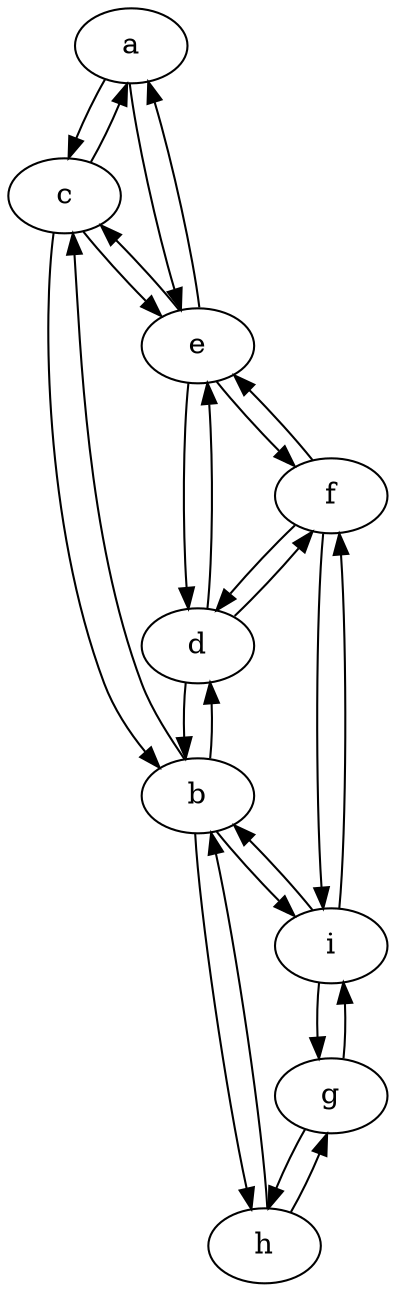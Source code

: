digraph {
	a
	b
	c
	d
	e
	f
	g
	h
	i
	a -> c
	a -> e
	b -> c
	b -> d
	b -> i
	b -> h
	c -> a
	c -> e
	c -> b
	d -> b
	d -> e
	d -> f
	e -> a
	e -> c
	e -> d
	e -> f
	f -> e
	f -> d
	f -> i
	g -> h
	g -> i
	h -> b
	h -> g
	i -> f
	i -> b
	i -> g
}
